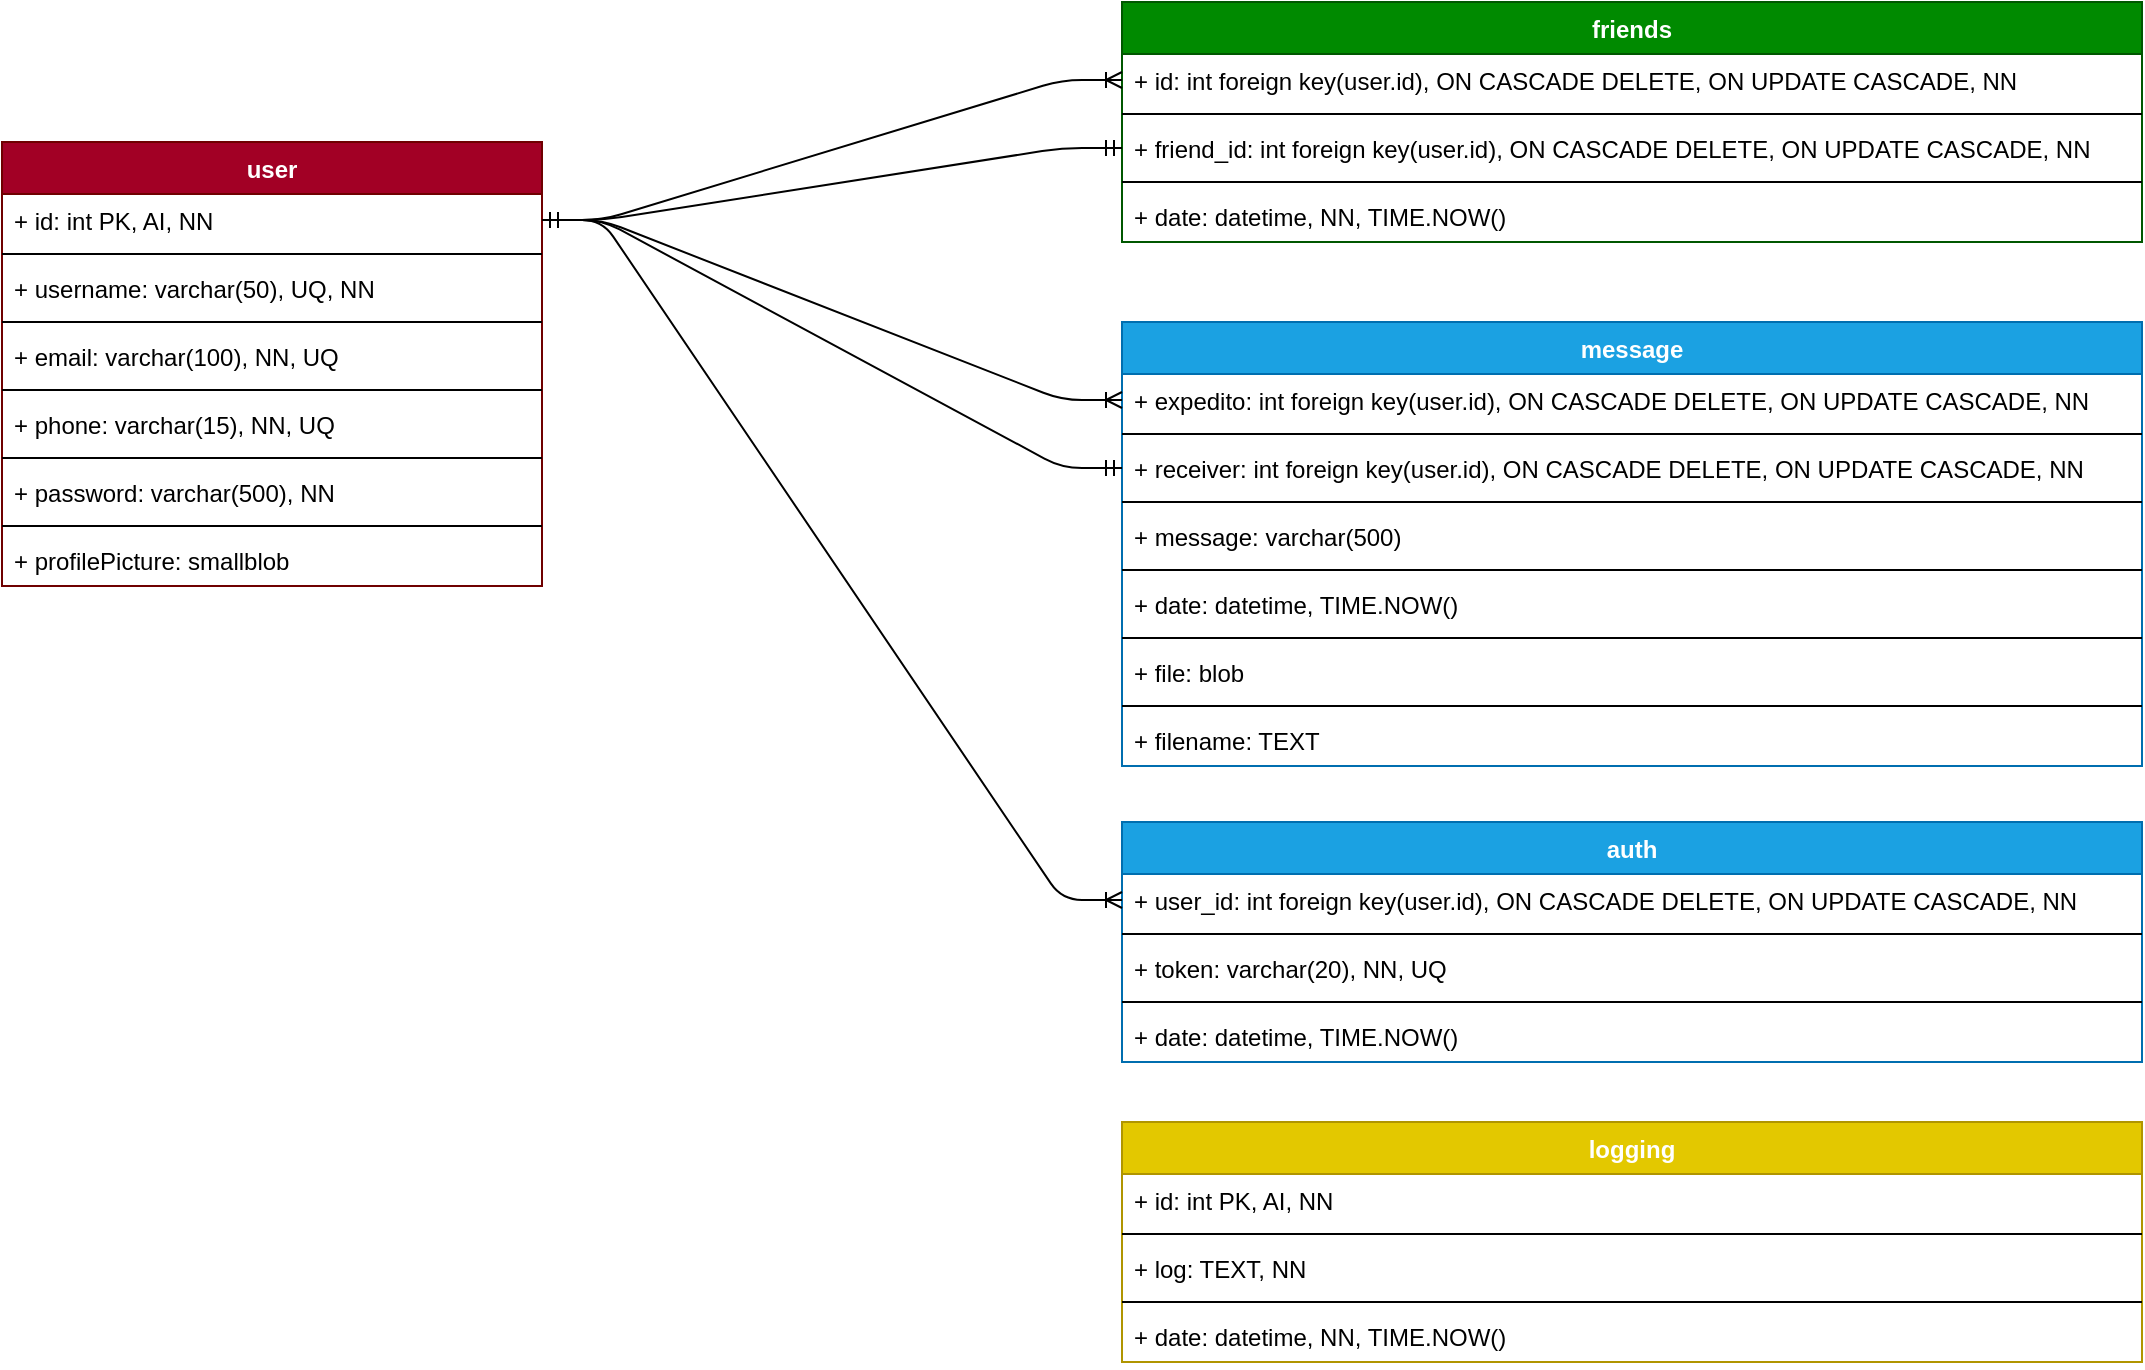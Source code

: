 <mxfile version="14.5.1" type="device"><diagram id="z9KqkHIASBmrwXzQwmfz" name="Page-1"><mxGraphModel dx="1422" dy="822" grid="1" gridSize="10" guides="1" tooltips="1" connect="1" arrows="1" fold="1" page="1" pageScale="1" pageWidth="850" pageHeight="1100" math="0" shadow="0"><root><mxCell id="0"/><mxCell id="1" parent="0"/><mxCell id="UNdPOp5WZqFR6nAGKUIg-10" value="user" style="swimlane;fontStyle=1;align=center;verticalAlign=top;childLayout=stackLayout;horizontal=1;startSize=26;horizontalStack=0;resizeParent=1;resizeParentMax=0;resizeLast=0;collapsible=1;marginBottom=0;fillColor=#a20025;strokeColor=#6F0000;fontColor=#ffffff;" parent="1" vertex="1"><mxGeometry x="90" y="420" width="270" height="222" as="geometry"/></mxCell><mxCell id="UNdPOp5WZqFR6nAGKUIg-11" value="+ id: int PK, AI, NN" style="text;strokeColor=none;fillColor=none;align=left;verticalAlign=top;spacingLeft=4;spacingRight=4;overflow=hidden;rotatable=0;points=[[0,0.5],[1,0.5]];portConstraint=eastwest;" parent="UNdPOp5WZqFR6nAGKUIg-10" vertex="1"><mxGeometry y="26" width="270" height="26" as="geometry"/></mxCell><mxCell id="UNdPOp5WZqFR6nAGKUIg-12" value="" style="line;strokeWidth=1;fillColor=none;align=left;verticalAlign=middle;spacingTop=-1;spacingLeft=3;spacingRight=3;rotatable=0;labelPosition=right;points=[];portConstraint=eastwest;" parent="UNdPOp5WZqFR6nAGKUIg-10" vertex="1"><mxGeometry y="52" width="270" height="8" as="geometry"/></mxCell><mxCell id="UNdPOp5WZqFR6nAGKUIg-13" value="+ username: varchar(50), UQ, NN" style="text;strokeColor=none;fillColor=none;align=left;verticalAlign=top;spacingLeft=4;spacingRight=4;overflow=hidden;rotatable=0;points=[[0,0.5],[1,0.5]];portConstraint=eastwest;" parent="UNdPOp5WZqFR6nAGKUIg-10" vertex="1"><mxGeometry y="60" width="270" height="26" as="geometry"/></mxCell><mxCell id="UNdPOp5WZqFR6nAGKUIg-23" value="" style="line;strokeWidth=1;fillColor=none;align=left;verticalAlign=middle;spacingTop=-1;spacingLeft=3;spacingRight=3;rotatable=0;labelPosition=right;points=[];portConstraint=eastwest;" parent="UNdPOp5WZqFR6nAGKUIg-10" vertex="1"><mxGeometry y="86" width="270" height="8" as="geometry"/></mxCell><mxCell id="UNdPOp5WZqFR6nAGKUIg-21" value="+ email: varchar(100), NN, UQ" style="text;strokeColor=none;fillColor=none;align=left;verticalAlign=top;spacingLeft=4;spacingRight=4;overflow=hidden;rotatable=0;points=[[0,0.5],[1,0.5]];portConstraint=eastwest;" parent="UNdPOp5WZqFR6nAGKUIg-10" vertex="1"><mxGeometry y="94" width="270" height="26" as="geometry"/></mxCell><mxCell id="UNdPOp5WZqFR6nAGKUIg-16" value="" style="line;strokeWidth=1;fillColor=none;align=left;verticalAlign=middle;spacingTop=-1;spacingLeft=3;spacingRight=3;rotatable=0;labelPosition=right;points=[];portConstraint=eastwest;" parent="UNdPOp5WZqFR6nAGKUIg-10" vertex="1"><mxGeometry y="120" width="270" height="8" as="geometry"/></mxCell><mxCell id="UNdPOp5WZqFR6nAGKUIg-25" value="+ phone: varchar(15), NN, UQ" style="text;strokeColor=none;fillColor=none;align=left;verticalAlign=top;spacingLeft=4;spacingRight=4;overflow=hidden;rotatable=0;points=[[0,0.5],[1,0.5]];portConstraint=eastwest;" parent="UNdPOp5WZqFR6nAGKUIg-10" vertex="1"><mxGeometry y="128" width="270" height="26" as="geometry"/></mxCell><mxCell id="UNdPOp5WZqFR6nAGKUIg-24" value="" style="line;strokeWidth=1;fillColor=none;align=left;verticalAlign=middle;spacingTop=-1;spacingLeft=3;spacingRight=3;rotatable=0;labelPosition=right;points=[];portConstraint=eastwest;" parent="UNdPOp5WZqFR6nAGKUIg-10" vertex="1"><mxGeometry y="154" width="270" height="8" as="geometry"/></mxCell><mxCell id="UNdPOp5WZqFR6nAGKUIg-15" value="+ password: varchar(500), NN" style="text;strokeColor=none;fillColor=none;align=left;verticalAlign=top;spacingLeft=4;spacingRight=4;overflow=hidden;rotatable=0;points=[[0,0.5],[1,0.5]];portConstraint=eastwest;" parent="UNdPOp5WZqFR6nAGKUIg-10" vertex="1"><mxGeometry y="162" width="270" height="26" as="geometry"/></mxCell><mxCell id="UNdPOp5WZqFR6nAGKUIg-20" value="" style="line;strokeWidth=1;fillColor=none;align=left;verticalAlign=middle;spacingTop=-1;spacingLeft=3;spacingRight=3;rotatable=0;labelPosition=right;points=[];portConstraint=eastwest;" parent="UNdPOp5WZqFR6nAGKUIg-10" vertex="1"><mxGeometry y="188" width="270" height="8" as="geometry"/></mxCell><mxCell id="UNdPOp5WZqFR6nAGKUIg-19" value="+ profilePicture: smallblob" style="text;strokeColor=none;fillColor=none;align=left;verticalAlign=top;spacingLeft=4;spacingRight=4;overflow=hidden;rotatable=0;points=[[0,0.5],[1,0.5]];portConstraint=eastwest;" parent="UNdPOp5WZqFR6nAGKUIg-10" vertex="1"><mxGeometry y="196" width="270" height="26" as="geometry"/></mxCell><mxCell id="UNdPOp5WZqFR6nAGKUIg-26" value="friends" style="swimlane;fontStyle=1;align=center;verticalAlign=top;childLayout=stackLayout;horizontal=1;startSize=26;horizontalStack=0;resizeParent=1;resizeParentMax=0;resizeLast=0;collapsible=1;marginBottom=0;fillColor=#008a00;strokeColor=#005700;fontColor=#ffffff;" parent="1" vertex="1"><mxGeometry x="650" y="350" width="510" height="120" as="geometry"/></mxCell><mxCell id="UNdPOp5WZqFR6nAGKUIg-27" value="+ id: int foreign key(user.id), ON CASCADE DELETE, ON UPDATE CASCADE, NN" style="text;strokeColor=none;fillColor=none;align=left;verticalAlign=top;spacingLeft=4;spacingRight=4;overflow=hidden;rotatable=0;points=[[0,0.5],[1,0.5]];portConstraint=eastwest;" parent="UNdPOp5WZqFR6nAGKUIg-26" vertex="1"><mxGeometry y="26" width="510" height="26" as="geometry"/></mxCell><mxCell id="UNdPOp5WZqFR6nAGKUIg-28" value="" style="line;strokeWidth=1;fillColor=none;align=left;verticalAlign=middle;spacingTop=-1;spacingLeft=3;spacingRight=3;rotatable=0;labelPosition=right;points=[];portConstraint=eastwest;" parent="UNdPOp5WZqFR6nAGKUIg-26" vertex="1"><mxGeometry y="52" width="510" height="8" as="geometry"/></mxCell><mxCell id="UNdPOp5WZqFR6nAGKUIg-29" value="+ friend_id: int foreign key(user.id), ON CASCADE DELETE, ON UPDATE CASCADE, NN" style="text;strokeColor=none;fillColor=none;align=left;verticalAlign=top;spacingLeft=4;spacingRight=4;overflow=hidden;rotatable=0;points=[[0,0.5],[1,0.5]];portConstraint=eastwest;" parent="UNdPOp5WZqFR6nAGKUIg-26" vertex="1"><mxGeometry y="60" width="510" height="26" as="geometry"/></mxCell><mxCell id="UNdPOp5WZqFR6nAGKUIg-30" value="" style="line;strokeWidth=1;fillColor=none;align=left;verticalAlign=middle;spacingTop=-1;spacingLeft=3;spacingRight=3;rotatable=0;labelPosition=right;points=[];portConstraint=eastwest;" parent="UNdPOp5WZqFR6nAGKUIg-26" vertex="1"><mxGeometry y="86" width="510" height="8" as="geometry"/></mxCell><mxCell id="UNdPOp5WZqFR6nAGKUIg-31" value="+ date: datetime, NN, TIME.NOW()" style="text;strokeColor=none;fillColor=none;align=left;verticalAlign=top;spacingLeft=4;spacingRight=4;overflow=hidden;rotatable=0;points=[[0,0.5],[1,0.5]];portConstraint=eastwest;" parent="UNdPOp5WZqFR6nAGKUIg-26" vertex="1"><mxGeometry y="94" width="510" height="26" as="geometry"/></mxCell><mxCell id="UNdPOp5WZqFR6nAGKUIg-41" value="message" style="swimlane;fontStyle=1;align=center;verticalAlign=top;childLayout=stackLayout;horizontal=1;startSize=26;horizontalStack=0;resizeParent=1;resizeParentMax=0;resizeLast=0;collapsible=1;marginBottom=0;fillColor=#1ba1e2;strokeColor=#006EAF;fontColor=#ffffff;" parent="1" vertex="1"><mxGeometry x="650" y="510" width="510" height="222" as="geometry"/></mxCell><mxCell id="UNdPOp5WZqFR6nAGKUIg-44" value="+ expedito: int foreign key(user.id), ON CASCADE DELETE, ON UPDATE CASCADE, NN" style="text;strokeColor=none;fillColor=none;align=left;verticalAlign=top;spacingLeft=4;spacingRight=4;overflow=hidden;rotatable=0;points=[[0,0.5],[1,0.5]];portConstraint=eastwest;" parent="UNdPOp5WZqFR6nAGKUIg-41" vertex="1"><mxGeometry y="26" width="510" height="26" as="geometry"/></mxCell><mxCell id="UNdPOp5WZqFR6nAGKUIg-45" value="" style="line;strokeWidth=1;fillColor=none;align=left;verticalAlign=middle;spacingTop=-1;spacingLeft=3;spacingRight=3;rotatable=0;labelPosition=right;points=[];portConstraint=eastwest;" parent="UNdPOp5WZqFR6nAGKUIg-41" vertex="1"><mxGeometry y="52" width="510" height="8" as="geometry"/></mxCell><mxCell id="UNdPOp5WZqFR6nAGKUIg-46" value="+ receiver: int foreign key(user.id), ON CASCADE DELETE, ON UPDATE CASCADE, NN" style="text;strokeColor=none;fillColor=none;align=left;verticalAlign=top;spacingLeft=4;spacingRight=4;overflow=hidden;rotatable=0;points=[[0,0.5],[1,0.5]];portConstraint=eastwest;" parent="UNdPOp5WZqFR6nAGKUIg-41" vertex="1"><mxGeometry y="60" width="510" height="26" as="geometry"/></mxCell><mxCell id="UNdPOp5WZqFR6nAGKUIg-47" value="" style="line;strokeWidth=1;fillColor=none;align=left;verticalAlign=middle;spacingTop=-1;spacingLeft=3;spacingRight=3;rotatable=0;labelPosition=right;points=[];portConstraint=eastwest;" parent="UNdPOp5WZqFR6nAGKUIg-41" vertex="1"><mxGeometry y="86" width="510" height="8" as="geometry"/></mxCell><mxCell id="UNdPOp5WZqFR6nAGKUIg-48" value="+ message: varchar(500)" style="text;strokeColor=none;fillColor=none;align=left;verticalAlign=top;spacingLeft=4;spacingRight=4;overflow=hidden;rotatable=0;points=[[0,0.5],[1,0.5]];portConstraint=eastwest;" parent="UNdPOp5WZqFR6nAGKUIg-41" vertex="1"><mxGeometry y="94" width="510" height="26" as="geometry"/></mxCell><mxCell id="UNdPOp5WZqFR6nAGKUIg-49" value="" style="line;strokeWidth=1;fillColor=none;align=left;verticalAlign=middle;spacingTop=-1;spacingLeft=3;spacingRight=3;rotatable=0;labelPosition=right;points=[];portConstraint=eastwest;" parent="UNdPOp5WZqFR6nAGKUIg-41" vertex="1"><mxGeometry y="120" width="510" height="8" as="geometry"/></mxCell><mxCell id="UNdPOp5WZqFR6nAGKUIg-50" value="+ date: datetime, TIME.NOW()" style="text;strokeColor=none;fillColor=none;align=left;verticalAlign=top;spacingLeft=4;spacingRight=4;overflow=hidden;rotatable=0;points=[[0,0.5],[1,0.5]];portConstraint=eastwest;" parent="UNdPOp5WZqFR6nAGKUIg-41" vertex="1"><mxGeometry y="128" width="510" height="26" as="geometry"/></mxCell><mxCell id="UNdPOp5WZqFR6nAGKUIg-51" value="" style="line;strokeWidth=1;fillColor=none;align=left;verticalAlign=middle;spacingTop=-1;spacingLeft=3;spacingRight=3;rotatable=0;labelPosition=right;points=[];portConstraint=eastwest;" parent="UNdPOp5WZqFR6nAGKUIg-41" vertex="1"><mxGeometry y="154" width="510" height="8" as="geometry"/></mxCell><mxCell id="UNdPOp5WZqFR6nAGKUIg-52" value="+ file: blob" style="text;strokeColor=none;fillColor=none;align=left;verticalAlign=top;spacingLeft=4;spacingRight=4;overflow=hidden;rotatable=0;points=[[0,0.5],[1,0.5]];portConstraint=eastwest;" parent="UNdPOp5WZqFR6nAGKUIg-41" vertex="1"><mxGeometry y="162" width="510" height="26" as="geometry"/></mxCell><mxCell id="UNdPOp5WZqFR6nAGKUIg-53" value="" style="line;strokeWidth=1;fillColor=none;align=left;verticalAlign=middle;spacingTop=-1;spacingLeft=3;spacingRight=3;rotatable=0;labelPosition=right;points=[];portConstraint=eastwest;" parent="UNdPOp5WZqFR6nAGKUIg-41" vertex="1"><mxGeometry y="188" width="510" height="8" as="geometry"/></mxCell><mxCell id="gzCim69OWqBl_x564Szc-7" value="+ filename: TEXT" style="text;strokeColor=none;fillColor=none;align=left;verticalAlign=top;spacingLeft=4;spacingRight=4;overflow=hidden;rotatable=0;points=[[0,0.5],[1,0.5]];portConstraint=eastwest;" vertex="1" parent="UNdPOp5WZqFR6nAGKUIg-41"><mxGeometry y="196" width="510" height="26" as="geometry"/></mxCell><mxCell id="UNdPOp5WZqFR6nAGKUIg-56" value="" style="edgeStyle=entityRelationEdgeStyle;fontSize=12;html=1;endArrow=ERoneToMany;exitX=1;exitY=0.5;exitDx=0;exitDy=0;entryX=0;entryY=0.5;entryDx=0;entryDy=0;" parent="1" source="UNdPOp5WZqFR6nAGKUIg-11" target="UNdPOp5WZqFR6nAGKUIg-27" edge="1"><mxGeometry width="100" height="100" relative="1" as="geometry"><mxPoint x="580" y="680" as="sourcePoint"/><mxPoint x="680" y="580" as="targetPoint"/></mxGeometry></mxCell><mxCell id="UNdPOp5WZqFR6nAGKUIg-57" value="" style="edgeStyle=entityRelationEdgeStyle;fontSize=12;html=1;endArrow=ERmandOne;startArrow=ERmandOne;exitX=1;exitY=0.5;exitDx=0;exitDy=0;entryX=0;entryY=0.5;entryDx=0;entryDy=0;" parent="1" source="UNdPOp5WZqFR6nAGKUIg-11" target="UNdPOp5WZqFR6nAGKUIg-29" edge="1"><mxGeometry width="100" height="100" relative="1" as="geometry"><mxPoint x="580" y="680" as="sourcePoint"/><mxPoint x="680" y="580" as="targetPoint"/></mxGeometry></mxCell><mxCell id="UNdPOp5WZqFR6nAGKUIg-58" value="" style="edgeStyle=entityRelationEdgeStyle;fontSize=12;html=1;endArrow=ERoneToMany;exitX=1;exitY=0.5;exitDx=0;exitDy=0;entryX=0;entryY=0.5;entryDx=0;entryDy=0;" parent="1" source="UNdPOp5WZqFR6nAGKUIg-11" target="UNdPOp5WZqFR6nAGKUIg-44" edge="1"><mxGeometry width="100" height="100" relative="1" as="geometry"><mxPoint x="580" y="680" as="sourcePoint"/><mxPoint x="480" y="610" as="targetPoint"/></mxGeometry></mxCell><mxCell id="UNdPOp5WZqFR6nAGKUIg-59" value="" style="edgeStyle=entityRelationEdgeStyle;fontSize=12;html=1;endArrow=ERmandOne;startArrow=ERmandOne;entryX=0;entryY=0.5;entryDx=0;entryDy=0;exitX=1;exitY=0.5;exitDx=0;exitDy=0;" parent="1" source="UNdPOp5WZqFR6nAGKUIg-11" target="UNdPOp5WZqFR6nAGKUIg-46" edge="1"><mxGeometry width="100" height="100" relative="1" as="geometry"><mxPoint x="580" y="680" as="sourcePoint"/><mxPoint x="680" y="580" as="targetPoint"/></mxGeometry></mxCell><mxCell id="UNdPOp5WZqFR6nAGKUIg-60" value="auth" style="swimlane;fontStyle=1;align=center;verticalAlign=top;childLayout=stackLayout;horizontal=1;startSize=26;horizontalStack=0;resizeParent=1;resizeParentMax=0;resizeLast=0;collapsible=1;marginBottom=0;fillColor=#1ba1e2;strokeColor=#006EAF;fontColor=#ffffff;" parent="1" vertex="1"><mxGeometry x="650" y="760" width="510" height="120" as="geometry"/></mxCell><mxCell id="UNdPOp5WZqFR6nAGKUIg-61" value="+ user_id: int foreign key(user.id), ON CASCADE DELETE, ON UPDATE CASCADE, NN" style="text;strokeColor=none;fillColor=none;align=left;verticalAlign=top;spacingLeft=4;spacingRight=4;overflow=hidden;rotatable=0;points=[[0,0.5],[1,0.5]];portConstraint=eastwest;" parent="UNdPOp5WZqFR6nAGKUIg-60" vertex="1"><mxGeometry y="26" width="510" height="26" as="geometry"/></mxCell><mxCell id="UNdPOp5WZqFR6nAGKUIg-62" value="" style="line;strokeWidth=1;fillColor=none;align=left;verticalAlign=middle;spacingTop=-1;spacingLeft=3;spacingRight=3;rotatable=0;labelPosition=right;points=[];portConstraint=eastwest;" parent="UNdPOp5WZqFR6nAGKUIg-60" vertex="1"><mxGeometry y="52" width="510" height="8" as="geometry"/></mxCell><mxCell id="UNdPOp5WZqFR6nAGKUIg-63" value="+ token: varchar(20), NN, UQ" style="text;strokeColor=none;fillColor=none;align=left;verticalAlign=top;spacingLeft=4;spacingRight=4;overflow=hidden;rotatable=0;points=[[0,0.5],[1,0.5]];portConstraint=eastwest;" parent="UNdPOp5WZqFR6nAGKUIg-60" vertex="1"><mxGeometry y="60" width="510" height="26" as="geometry"/></mxCell><mxCell id="UNdPOp5WZqFR6nAGKUIg-64" value="" style="line;strokeWidth=1;fillColor=none;align=left;verticalAlign=middle;spacingTop=-1;spacingLeft=3;spacingRight=3;rotatable=0;labelPosition=right;points=[];portConstraint=eastwest;" parent="UNdPOp5WZqFR6nAGKUIg-60" vertex="1"><mxGeometry y="86" width="510" height="8" as="geometry"/></mxCell><mxCell id="UNdPOp5WZqFR6nAGKUIg-65" value="+ date: datetime, TIME.NOW()" style="text;strokeColor=none;fillColor=none;align=left;verticalAlign=top;spacingLeft=4;spacingRight=4;overflow=hidden;rotatable=0;points=[[0,0.5],[1,0.5]];portConstraint=eastwest;" parent="UNdPOp5WZqFR6nAGKUIg-60" vertex="1"><mxGeometry y="94" width="510" height="26" as="geometry"/></mxCell><mxCell id="UNdPOp5WZqFR6nAGKUIg-71" value="" style="edgeStyle=entityRelationEdgeStyle;fontSize=12;html=1;endArrow=ERoneToMany;exitX=1;exitY=0.5;exitDx=0;exitDy=0;" parent="1" source="UNdPOp5WZqFR6nAGKUIg-11" target="UNdPOp5WZqFR6nAGKUIg-61" edge="1"><mxGeometry width="100" height="100" relative="1" as="geometry"><mxPoint x="580" y="680" as="sourcePoint"/><mxPoint x="680" y="580" as="targetPoint"/></mxGeometry></mxCell><mxCell id="gzCim69OWqBl_x564Szc-1" value="logging" style="swimlane;fontStyle=1;align=center;verticalAlign=top;childLayout=stackLayout;horizontal=1;startSize=26;horizontalStack=0;resizeParent=1;resizeParentMax=0;resizeLast=0;collapsible=1;marginBottom=0;fillColor=#e3c800;strokeColor=#B09500;fontColor=#ffffff;" vertex="1" parent="1"><mxGeometry x="650" y="910" width="510" height="120" as="geometry"/></mxCell><mxCell id="gzCim69OWqBl_x564Szc-2" value="+ id: int PK, AI, NN" style="text;strokeColor=none;fillColor=none;align=left;verticalAlign=top;spacingLeft=4;spacingRight=4;overflow=hidden;rotatable=0;points=[[0,0.5],[1,0.5]];portConstraint=eastwest;" vertex="1" parent="gzCim69OWqBl_x564Szc-1"><mxGeometry y="26" width="510" height="26" as="geometry"/></mxCell><mxCell id="gzCim69OWqBl_x564Szc-3" value="" style="line;strokeWidth=1;fillColor=none;align=left;verticalAlign=middle;spacingTop=-1;spacingLeft=3;spacingRight=3;rotatable=0;labelPosition=right;points=[];portConstraint=eastwest;" vertex="1" parent="gzCim69OWqBl_x564Szc-1"><mxGeometry y="52" width="510" height="8" as="geometry"/></mxCell><mxCell id="gzCim69OWqBl_x564Szc-4" value="+ log: TEXT, NN" style="text;strokeColor=none;fillColor=none;align=left;verticalAlign=top;spacingLeft=4;spacingRight=4;overflow=hidden;rotatable=0;points=[[0,0.5],[1,0.5]];portConstraint=eastwest;" vertex="1" parent="gzCim69OWqBl_x564Szc-1"><mxGeometry y="60" width="510" height="26" as="geometry"/></mxCell><mxCell id="gzCim69OWqBl_x564Szc-5" value="" style="line;strokeWidth=1;fillColor=none;align=left;verticalAlign=middle;spacingTop=-1;spacingLeft=3;spacingRight=3;rotatable=0;labelPosition=right;points=[];portConstraint=eastwest;" vertex="1" parent="gzCim69OWqBl_x564Szc-1"><mxGeometry y="86" width="510" height="8" as="geometry"/></mxCell><mxCell id="gzCim69OWqBl_x564Szc-6" value="+ date: datetime, NN, TIME.NOW()" style="text;strokeColor=none;fillColor=none;align=left;verticalAlign=top;spacingLeft=4;spacingRight=4;overflow=hidden;rotatable=0;points=[[0,0.5],[1,0.5]];portConstraint=eastwest;" vertex="1" parent="gzCim69OWqBl_x564Szc-1"><mxGeometry y="94" width="510" height="26" as="geometry"/></mxCell></root></mxGraphModel></diagram></mxfile>